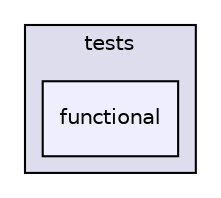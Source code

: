 digraph "/home/travis/rapp_temp/rapp-platform/rapp_audio_processing/tests/functional" {
  compound=true
  node [ fontsize="10", fontname="Helvetica"];
  edge [ labelfontsize="10", labelfontname="Helvetica"];
  subgraph clusterdir_a5f2821f18630ed130a736a62dcdb546 {
    graph [ bgcolor="#ddddee", pencolor="black", label="tests" fontname="Helvetica", fontsize="10", URL="dir_a5f2821f18630ed130a736a62dcdb546.html"]
  dir_b534c6fd1b9fe54b2a02a3ebb4beafe5 [shape=box, label="functional", style="filled", fillcolor="#eeeeff", pencolor="black", URL="dir_b534c6fd1b9fe54b2a02a3ebb4beafe5.html"];
  }
}
